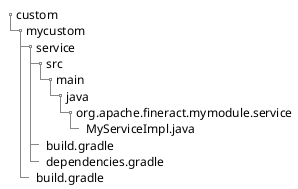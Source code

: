 @startsalt
{
    {T
    + custom
    ++ mycustom
    +++ service
    ++++ src
    +++++ main
    ++++++ java
    +++++++ org.apache.fineract.mymodule.service
    ++++++++ MyServiceImpl.java
    ++++ build.gradle
    ++++ dependencies.gradle
    +++ build.gradle
    }
}
@endsalt